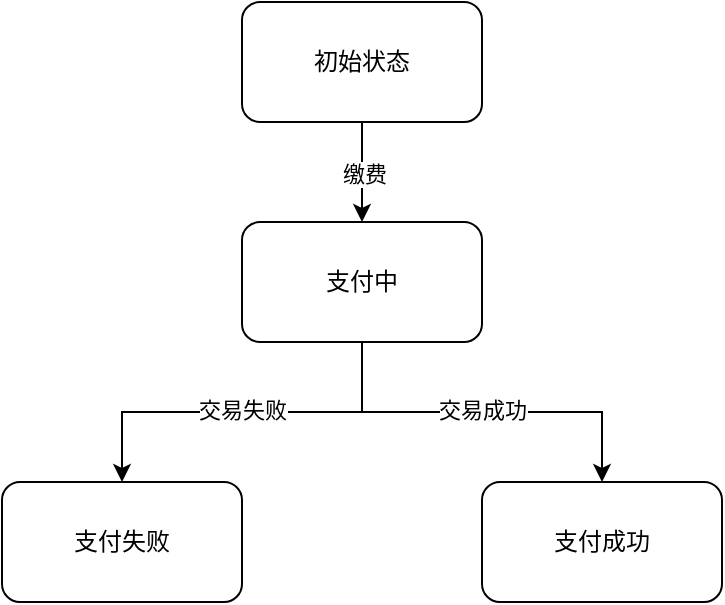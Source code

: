 <mxfile version="13.8.1" type="github"><diagram name="Page-1" id="c4acf3e9-155e-7222-9cf6-157b1a14988f"><mxGraphModel dx="740" dy="490" grid="1" gridSize="10" guides="1" tooltips="1" connect="1" arrows="1" fold="1" page="1" pageScale="1" pageWidth="850" pageHeight="1100" background="#ffffff" math="0" shadow="0"><root><mxCell id="0"/><mxCell id="1" parent="0"/><mxCell id="8GMuvfE-lLTzLi_agKoX-7" style="edgeStyle=orthogonalEdgeStyle;rounded=0;orthogonalLoop=1;jettySize=auto;html=1;exitX=0.5;exitY=1;exitDx=0;exitDy=0;entryX=0.5;entryY=0;entryDx=0;entryDy=0;" edge="1" parent="1" source="8GMuvfE-lLTzLi_agKoX-1" target="8GMuvfE-lLTzLi_agKoX-2"><mxGeometry relative="1" as="geometry"/></mxCell><mxCell id="8GMuvfE-lLTzLi_agKoX-11" value="缴费" style="edgeLabel;html=1;align=center;verticalAlign=middle;resizable=0;points=[];" vertex="1" connectable="0" parent="8GMuvfE-lLTzLi_agKoX-7"><mxGeometry x="0.04" y="1" relative="1" as="geometry"><mxPoint as="offset"/></mxGeometry></mxCell><mxCell id="8GMuvfE-lLTzLi_agKoX-1" value="初始状态" style="rounded=1;whiteSpace=wrap;html=1;" vertex="1" parent="1"><mxGeometry x="400" y="220" width="120" height="60" as="geometry"/></mxCell><mxCell id="8GMuvfE-lLTzLi_agKoX-9" style="edgeStyle=orthogonalEdgeStyle;rounded=0;orthogonalLoop=1;jettySize=auto;html=1;exitX=0.5;exitY=1;exitDx=0;exitDy=0;entryX=0.5;entryY=0;entryDx=0;entryDy=0;" edge="1" parent="1" source="8GMuvfE-lLTzLi_agKoX-2" target="8GMuvfE-lLTzLi_agKoX-4"><mxGeometry relative="1" as="geometry"/></mxCell><mxCell id="8GMuvfE-lLTzLi_agKoX-12" value="交易失败" style="edgeLabel;html=1;align=center;verticalAlign=middle;resizable=0;points=[];" vertex="1" connectable="0" parent="8GMuvfE-lLTzLi_agKoX-9"><mxGeometry y="-1" relative="1" as="geometry"><mxPoint as="offset"/></mxGeometry></mxCell><mxCell id="8GMuvfE-lLTzLi_agKoX-10" style="edgeStyle=orthogonalEdgeStyle;rounded=0;orthogonalLoop=1;jettySize=auto;html=1;exitX=0.5;exitY=1;exitDx=0;exitDy=0;" edge="1" parent="1" source="8GMuvfE-lLTzLi_agKoX-2" target="8GMuvfE-lLTzLi_agKoX-3"><mxGeometry relative="1" as="geometry"/></mxCell><mxCell id="8GMuvfE-lLTzLi_agKoX-13" value="交易成功" style="edgeLabel;html=1;align=center;verticalAlign=middle;resizable=0;points=[];" vertex="1" connectable="0" parent="8GMuvfE-lLTzLi_agKoX-10"><mxGeometry x="-0.042" y="1" relative="1" as="geometry"><mxPoint x="4" as="offset"/></mxGeometry></mxCell><mxCell id="8GMuvfE-lLTzLi_agKoX-2" value="支付中" style="rounded=1;whiteSpace=wrap;html=1;" vertex="1" parent="1"><mxGeometry x="400" y="330" width="120" height="60" as="geometry"/></mxCell><mxCell id="8GMuvfE-lLTzLi_agKoX-3" value="支付成功" style="rounded=1;whiteSpace=wrap;html=1;" vertex="1" parent="1"><mxGeometry x="520" y="460" width="120" height="60" as="geometry"/></mxCell><mxCell id="8GMuvfE-lLTzLi_agKoX-4" value="支付失败" style="rounded=1;whiteSpace=wrap;html=1;" vertex="1" parent="1"><mxGeometry x="280" y="460" width="120" height="60" as="geometry"/></mxCell></root></mxGraphModel></diagram></mxfile>
